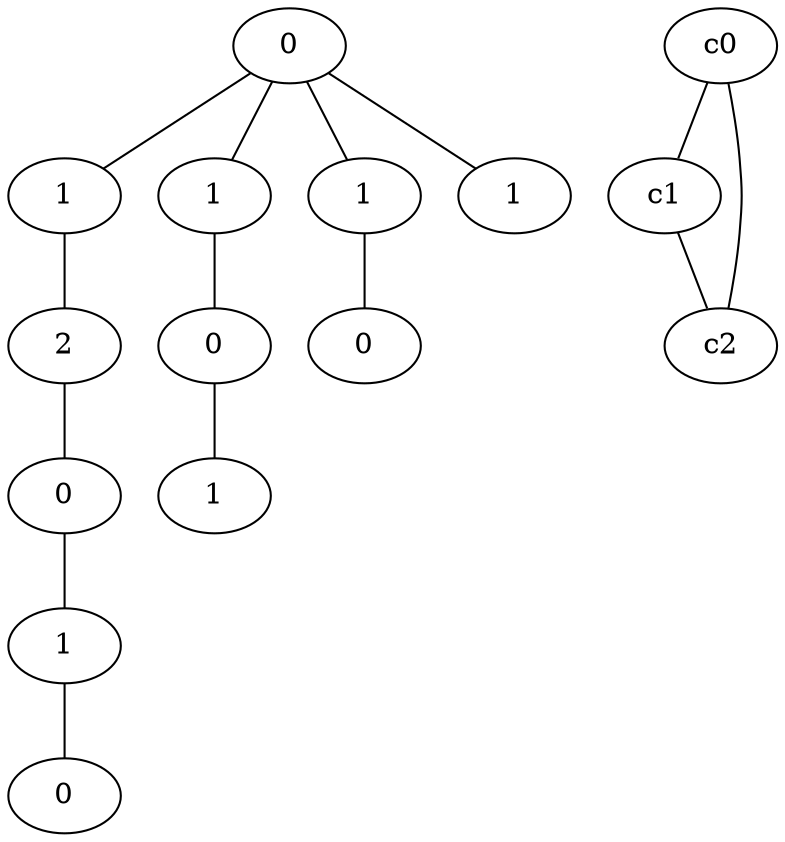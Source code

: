graph {
a0[label=0];
a1[label=1];
a2[label=2];
a3[label=0];
a4[label=1];
a5[label=0];
a6[label=1];
a7[label=0];
a8[label=1];
a9[label=1];
a10[label=0];
a11[label=1];
a0 -- a1;
a0 -- a6;
a0 -- a9;
a0 -- a11;
a1 -- a2;
a2 -- a3;
a3 -- a4;
a4 -- a5;
a6 -- a7;
a7 -- a8;
a9 -- a10;
c0 -- c1;
c0 -- c2;
c1 -- c2;
}
